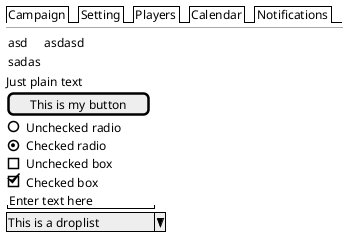 @startuml
'https://plantuml.com/salt

salt
{
    {/ Campaign | Setting | Players | Calendar | Notifications }
    ----
    {
        {
            asd
            sadas
        }|{
            asdasd
        }
    }
      Just plain text
  [This is my button]
  ()  Unchecked radio
  (X) Checked radio
  []  Unchecked box
  [X] Checked box
  "Enter text here   "
  ^This is a droplist^
}
@enduml